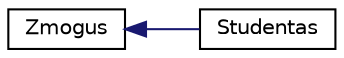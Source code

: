 digraph "Graphical Class Hierarchy"
{
 // LATEX_PDF_SIZE
  edge [fontname="Helvetica",fontsize="10",labelfontname="Helvetica",labelfontsize="10"];
  node [fontname="Helvetica",fontsize="10",shape=record];
  rankdir="LR";
  Node0 [label="Zmogus",height=0.2,width=0.4,color="black", fillcolor="white", style="filled",URL="$classZmogus.html",tooltip="Abstrakti klasė, skirta galimam praplėtimui ateityje."];
  Node0 -> Node1 [dir="back",color="midnightblue",fontsize="10",style="solid",fontname="Helvetica"];
  Node1 [label="Studentas",height=0.2,width=0.4,color="black", fillcolor="white", style="filled",URL="$classStudentas.html",tooltip="Pagrindinė šios programos klasė, studentų klasė"];
}
